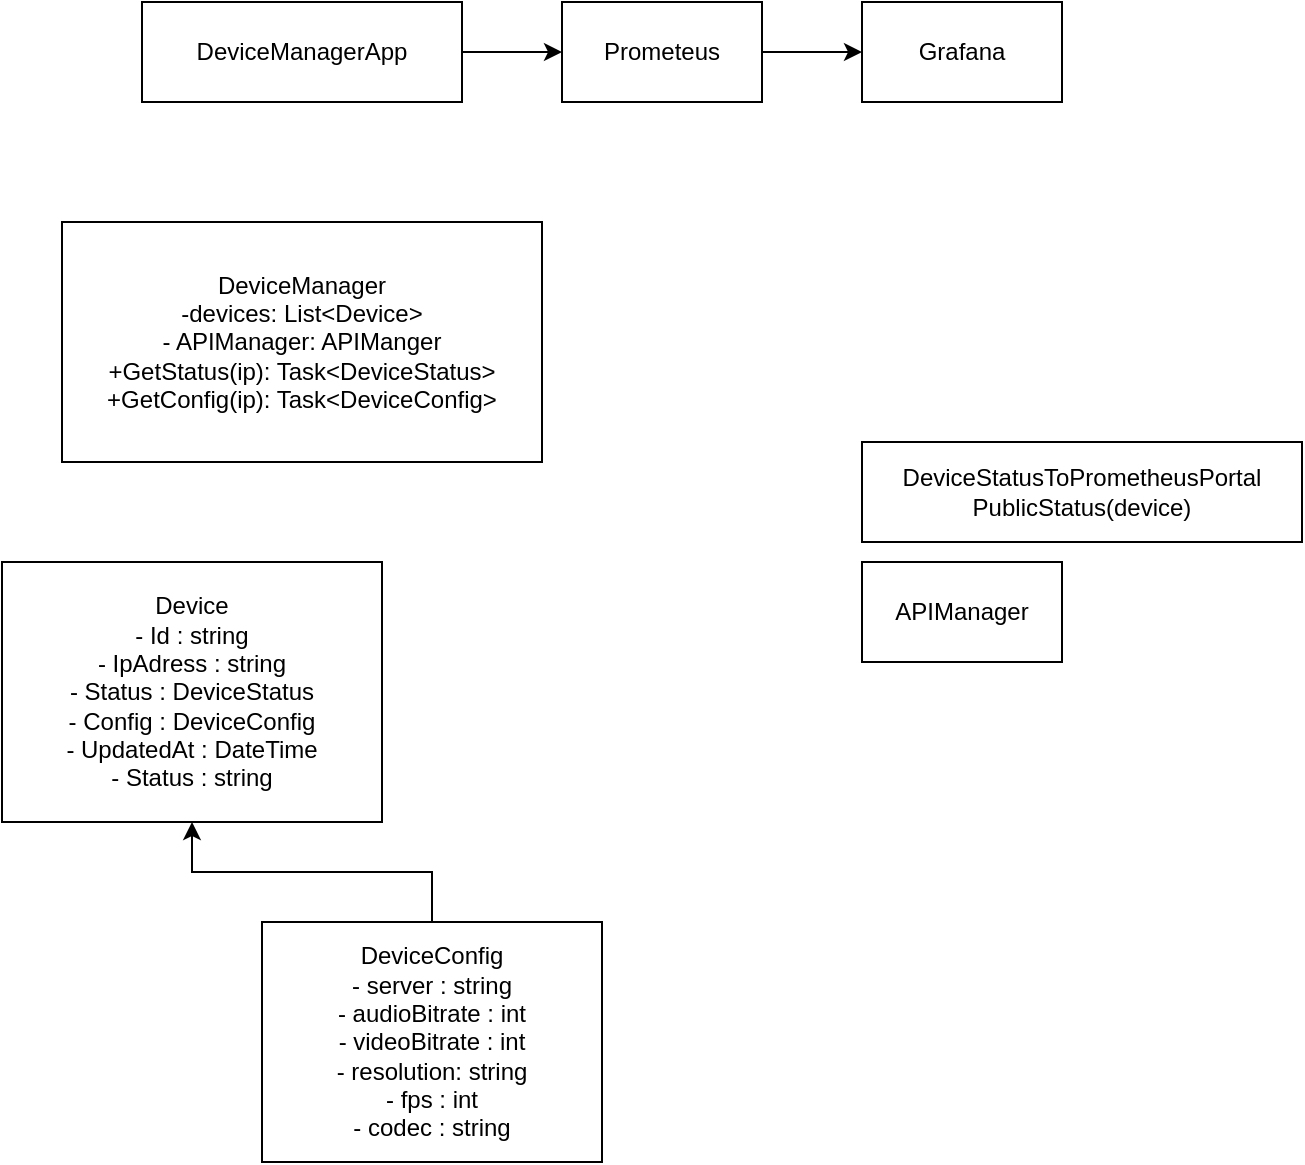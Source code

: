 <mxfile version="27.0.9">
  <diagram name="Page-1" id="F6jj0jgsfgIEh8Rf4QOr">
    <mxGraphModel dx="1281" dy="1803" grid="1" gridSize="10" guides="1" tooltips="1" connect="1" arrows="1" fold="1" page="1" pageScale="1" pageWidth="827" pageHeight="1169" math="0" shadow="0">
      <root>
        <mxCell id="0" />
        <mxCell id="1" parent="0" />
        <mxCell id="OWnZFTI2fPpyt90wz5rs-1" value="Grafana" style="html=1;dashed=0;whiteSpace=wrap;" parent="1" vertex="1">
          <mxGeometry x="520" y="-120" width="100" height="50" as="geometry" />
        </mxCell>
        <mxCell id="OWnZFTI2fPpyt90wz5rs-5" value="" style="edgeStyle=orthogonalEdgeStyle;rounded=0;orthogonalLoop=1;jettySize=auto;html=1;" parent="1" source="OWnZFTI2fPpyt90wz5rs-2" target="OWnZFTI2fPpyt90wz5rs-1" edge="1">
          <mxGeometry relative="1" as="geometry" />
        </mxCell>
        <mxCell id="OWnZFTI2fPpyt90wz5rs-2" value="Prometeus" style="html=1;dashed=0;whiteSpace=wrap;" parent="1" vertex="1">
          <mxGeometry x="370" y="-120" width="100" height="50" as="geometry" />
        </mxCell>
        <mxCell id="OWnZFTI2fPpyt90wz5rs-4" value="" style="edgeStyle=orthogonalEdgeStyle;rounded=0;orthogonalLoop=1;jettySize=auto;html=1;" parent="1" source="OWnZFTI2fPpyt90wz5rs-3" target="OWnZFTI2fPpyt90wz5rs-2" edge="1">
          <mxGeometry relative="1" as="geometry" />
        </mxCell>
        <mxCell id="OWnZFTI2fPpyt90wz5rs-3" value="DeviceManagerApp" style="html=1;dashed=0;whiteSpace=wrap;" parent="1" vertex="1">
          <mxGeometry x="160" y="-120" width="160" height="50" as="geometry" />
        </mxCell>
        <mxCell id="OWnZFTI2fPpyt90wz5rs-6" value="Device&lt;br&gt;- Id : string&lt;br&gt;- IpAdress : string&lt;br&gt;- Status : DeviceStatus&lt;br&gt;- Config : DeviceConfig&lt;div&gt;- UpdatedAt : DateTime&lt;/div&gt;&lt;div&gt;- Status : string&lt;/div&gt;" style="html=1;dashed=0;whiteSpace=wrap;" parent="1" vertex="1">
          <mxGeometry x="90" y="160" width="190" height="130" as="geometry" />
        </mxCell>
        <mxCell id="OWnZFTI2fPpyt90wz5rs-7" value="APIManager" style="html=1;dashed=0;whiteSpace=wrap;" parent="1" vertex="1">
          <mxGeometry x="520" y="160" width="100" height="50" as="geometry" />
        </mxCell>
        <mxCell id="OWnZFTI2fPpyt90wz5rs-12" style="edgeStyle=orthogonalEdgeStyle;rounded=0;orthogonalLoop=1;jettySize=auto;html=1;" parent="1" source="OWnZFTI2fPpyt90wz5rs-11" target="OWnZFTI2fPpyt90wz5rs-6" edge="1">
          <mxGeometry relative="1" as="geometry" />
        </mxCell>
        <mxCell id="OWnZFTI2fPpyt90wz5rs-11" value="DeviceConfig&lt;br&gt;- server : string&lt;br&gt;- audioBitrate : int&lt;br&gt;- videoBitrate : int&lt;br&gt;- resolution: string&lt;br&gt;- fps : int&lt;br&gt;- codec : string" style="html=1;dashed=0;whiteSpace=wrap;" parent="1" vertex="1">
          <mxGeometry x="220" y="340" width="170" height="120" as="geometry" />
        </mxCell>
        <mxCell id="OWnZFTI2fPpyt90wz5rs-13" value="DeviceManager&lt;br&gt;-devices: List&amp;lt;Device&amp;gt;&lt;br&gt;- APIManager: APIManger&lt;br&gt;+GetStatus(ip): Task&amp;lt;DeviceStatus&amp;gt;&lt;br&gt;+GetConfig(ip): Task&amp;lt;DeviceConfig&amp;gt;" style="html=1;dashed=0;whiteSpace=wrap;" parent="1" vertex="1">
          <mxGeometry x="120" y="-10" width="240" height="120" as="geometry" />
        </mxCell>
        <mxCell id="OWnZFTI2fPpyt90wz5rs-15" value="DeviceStatusToPrometheusPortal&lt;br&gt;PublicStatus(device)" style="html=1;dashed=0;whiteSpace=wrap;" parent="1" vertex="1">
          <mxGeometry x="520" y="100" width="220" height="50" as="geometry" />
        </mxCell>
      </root>
    </mxGraphModel>
  </diagram>
</mxfile>
